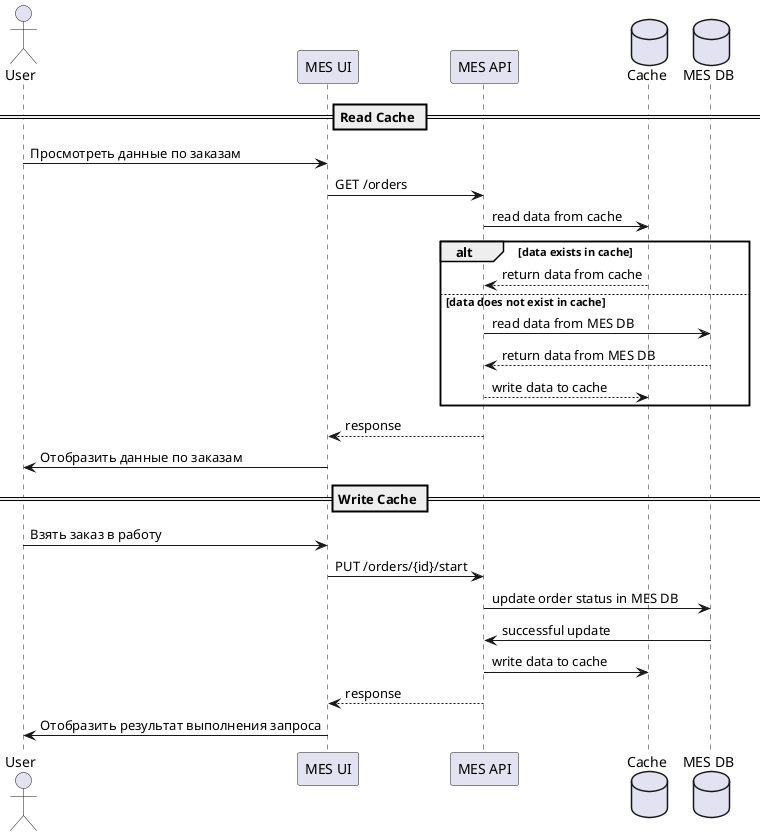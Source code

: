 @startuml


actor "User" as operator
participant "MES UI" as mes_ui
participant "MES API" as mes_api
database "Cache" as cache
database "MES DB" as mes_db

== Read Cache ==

operator -> mes_ui: Просмотреть данные по заказам
mes_ui -> mes_api: GET /orders
mes_api -> cache: read data from cache
alt data exists in cache
    cache --> mes_api: return data from cache
else data does not exist in cache
    mes_api -> mes_db: read data from MES DB
    mes_db --> mes_api: return data from MES DB
    mes_api --> cache: write data to cache
end
mes_api --> mes_ui: response
mes_ui -> operator: Отобразить данные по заказам

== Write Cache ==

operator -> mes_ui: Взять заказ в работу
mes_ui -> mes_api: PUT /orders/{id}/start
mes_api -> mes_db: update order status in MES DB
mes_api <- mes_db: successful update
mes_api -> cache: write data to cache
mes_api --> mes_ui: response
mes_ui -> operator: Отобразить результат выполнения запроса

@enduml
